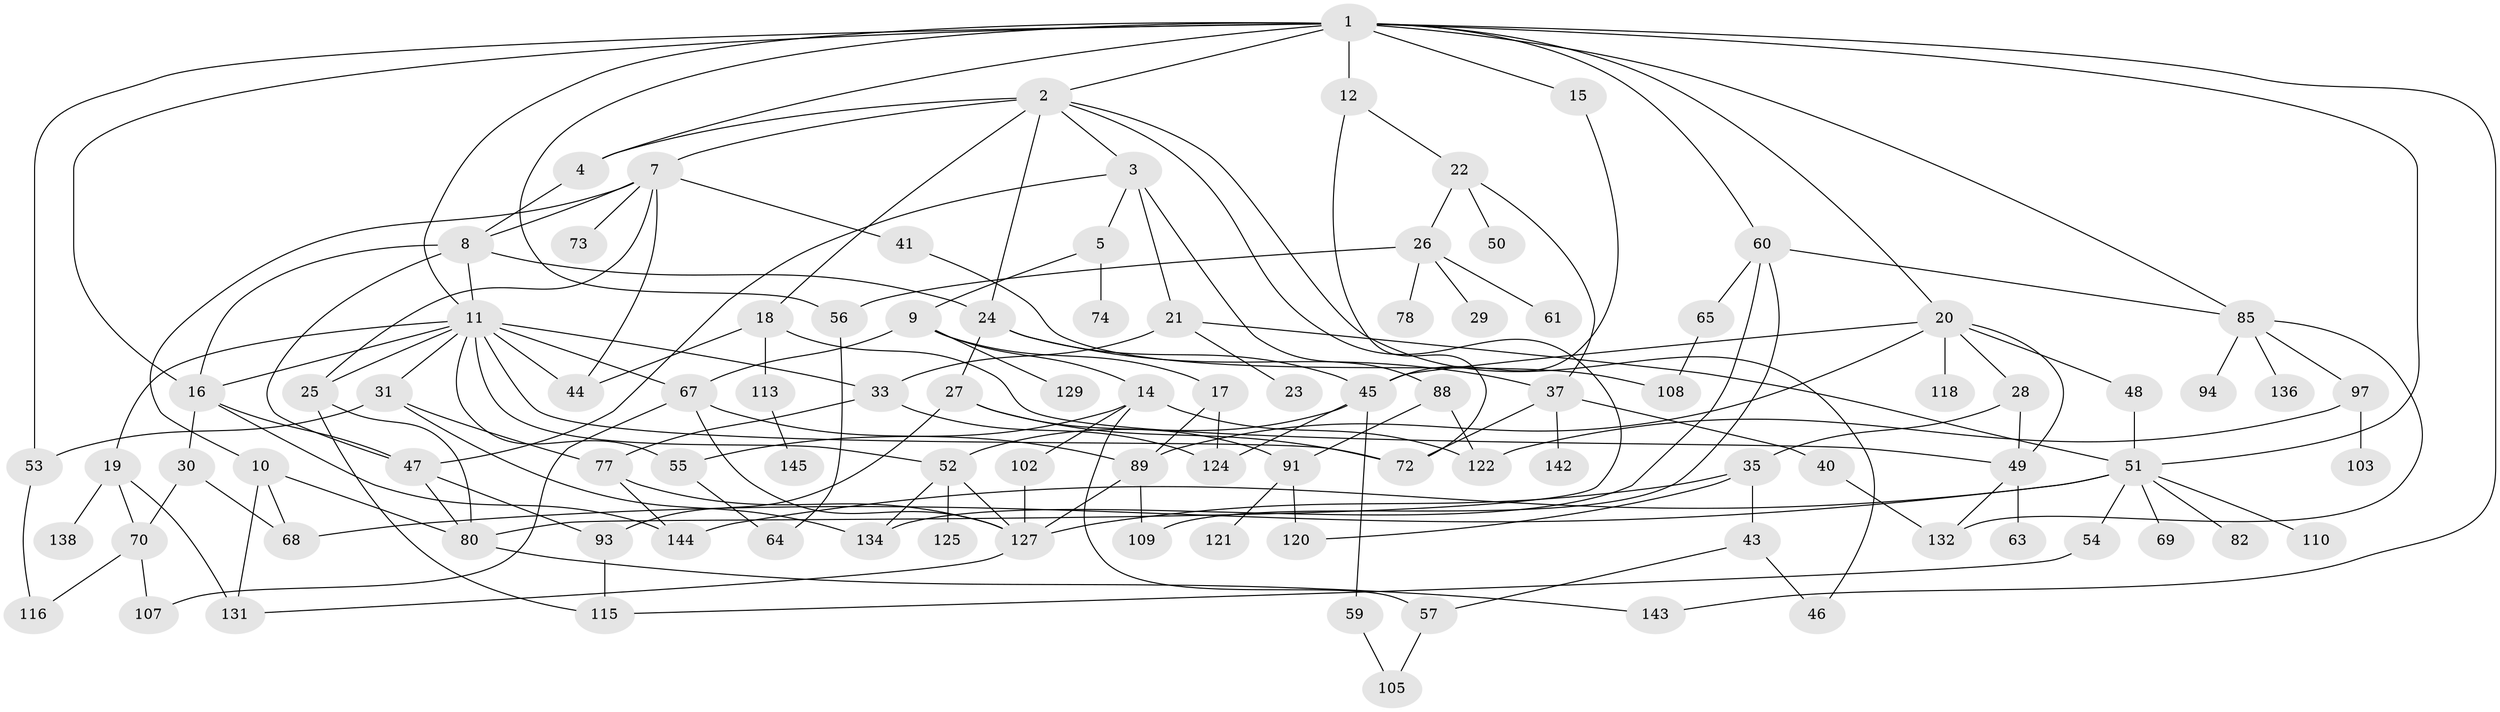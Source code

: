 // original degree distribution, {7: 0.013793103448275862, 5: 0.10344827586206896, 3: 0.33793103448275863, 6: 0.027586206896551724, 4: 0.09655172413793103, 12: 0.006896551724137931, 10: 0.006896551724137931, 2: 0.2413793103448276, 1: 0.16551724137931034}
// Generated by graph-tools (version 1.1) at 2025/10/02/27/25 16:10:53]
// undirected, 100 vertices, 167 edges
graph export_dot {
graph [start="1"]
  node [color=gray90,style=filled];
  1 [super="+13"];
  2 [super="+6"];
  3 [super="+79"];
  4 [super="+104"];
  5;
  7 [super="+128"];
  8 [super="+86"];
  9 [super="+39"];
  10;
  11 [super="+32"];
  12;
  14 [super="+126"];
  15 [super="+81"];
  16 [super="+119"];
  17 [super="+141"];
  18 [super="+87"];
  19 [super="+58"];
  20 [super="+71"];
  21;
  22 [super="+34"];
  23 [super="+123"];
  24;
  25 [super="+99"];
  26 [super="+36"];
  27 [super="+90"];
  28;
  29;
  30 [super="+106"];
  31;
  33 [super="+98"];
  35 [super="+38"];
  37 [super="+42"];
  40;
  41;
  43 [super="+135"];
  44;
  45 [super="+62"];
  46;
  47;
  48;
  49 [super="+92"];
  50;
  51 [super="+95"];
  52 [super="+84"];
  53 [super="+66"];
  54 [super="+117"];
  55;
  56;
  57;
  59 [super="+75"];
  60 [super="+112"];
  61;
  63;
  64 [super="+130"];
  65 [super="+139"];
  67 [super="+96"];
  68 [super="+76"];
  69;
  70 [super="+101"];
  72 [super="+83"];
  73;
  74;
  77 [super="+133"];
  78;
  80 [super="+100"];
  82;
  85 [super="+140"];
  88;
  89;
  91 [super="+111"];
  93 [super="+114"];
  94;
  97;
  102;
  103;
  105;
  107;
  108;
  109;
  110;
  113;
  115;
  116;
  118;
  120;
  121;
  122;
  124;
  125;
  127 [super="+137"];
  129;
  131;
  132;
  134;
  136;
  138;
  142;
  143;
  144;
  145;
  1 -- 2;
  1 -- 11 [weight=2];
  1 -- 12 [weight=2];
  1 -- 20;
  1 -- 56;
  1 -- 53;
  1 -- 143;
  1 -- 15;
  1 -- 85;
  1 -- 60;
  1 -- 51;
  1 -- 4;
  1 -- 16;
  2 -- 3;
  2 -- 4;
  2 -- 46;
  2 -- 80;
  2 -- 18;
  2 -- 7;
  2 -- 24;
  3 -- 5;
  3 -- 21 [weight=2];
  3 -- 47;
  3 -- 88;
  4 -- 8;
  5 -- 9;
  5 -- 74;
  7 -- 10;
  7 -- 41;
  7 -- 73;
  7 -- 44;
  7 -- 8;
  7 -- 25;
  8 -- 11;
  8 -- 47;
  8 -- 24;
  8 -- 16;
  9 -- 14;
  9 -- 17;
  9 -- 67;
  9 -- 129;
  10 -- 80;
  10 -- 131;
  10 -- 68;
  11 -- 16;
  11 -- 19;
  11 -- 25;
  11 -- 31;
  11 -- 33;
  11 -- 52;
  11 -- 72;
  11 -- 55;
  11 -- 44;
  11 -- 67;
  12 -- 22;
  12 -- 72;
  14 -- 55;
  14 -- 57;
  14 -- 102;
  14 -- 122;
  15 -- 45;
  16 -- 30;
  16 -- 144;
  16 -- 47;
  17 -- 124;
  17 -- 89;
  18 -- 113;
  18 -- 49;
  18 -- 44;
  19 -- 131;
  19 -- 138;
  19 -- 70;
  20 -- 28;
  20 -- 45;
  20 -- 48;
  20 -- 89;
  20 -- 118;
  20 -- 49;
  21 -- 23;
  21 -- 51;
  21 -- 33;
  22 -- 26;
  22 -- 50;
  22 -- 37;
  24 -- 27;
  24 -- 37;
  24 -- 45;
  25 -- 80;
  25 -- 115;
  26 -- 29;
  26 -- 61;
  26 -- 78;
  26 -- 56;
  27 -- 91;
  27 -- 72;
  27 -- 93;
  28 -- 35;
  28 -- 49;
  30 -- 70;
  30 -- 68;
  31 -- 53;
  31 -- 134;
  31 -- 77;
  33 -- 77;
  33 -- 124;
  35 -- 120;
  35 -- 43;
  35 -- 127;
  37 -- 40;
  37 -- 142;
  37 -- 72 [weight=2];
  40 -- 132;
  41 -- 108;
  43 -- 57;
  43 -- 46;
  45 -- 59;
  45 -- 124;
  45 -- 52;
  47 -- 93;
  47 -- 80;
  48 -- 51;
  49 -- 63;
  49 -- 132;
  51 -- 54;
  51 -- 68;
  51 -- 69;
  51 -- 82;
  51 -- 144;
  51 -- 110;
  52 -- 134;
  52 -- 125;
  52 -- 127;
  53 -- 116;
  54 -- 115;
  55 -- 64;
  56 -- 64;
  57 -- 105;
  59 -- 105;
  60 -- 65;
  60 -- 85;
  60 -- 134;
  60 -- 109;
  65 -- 108;
  67 -- 127;
  67 -- 89;
  67 -- 107;
  70 -- 107;
  70 -- 116;
  77 -- 127;
  77 -- 144;
  80 -- 143;
  85 -- 94;
  85 -- 97;
  85 -- 136;
  85 -- 132;
  88 -- 122;
  88 -- 91;
  89 -- 109;
  89 -- 127;
  91 -- 120;
  91 -- 121;
  93 -- 115;
  97 -- 103;
  97 -- 122;
  102 -- 127;
  113 -- 145;
  127 -- 131;
}
